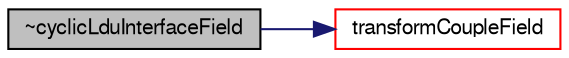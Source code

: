 digraph "~cyclicLduInterfaceField"
{
  bgcolor="transparent";
  edge [fontname="FreeSans",fontsize="10",labelfontname="FreeSans",labelfontsize="10"];
  node [fontname="FreeSans",fontsize="10",shape=record];
  rankdir="LR";
  Node10 [label="~cyclicLduInterfaceField",height=0.2,width=0.4,color="black", fillcolor="grey75", style="filled", fontcolor="black"];
  Node10 -> Node11 [color="midnightblue",fontsize="10",style="solid",fontname="FreeSans"];
  Node11 [label="transformCoupleField",height=0.2,width=0.4,color="red",URL="$a26866.html#af444eb11487cc65c3f7e9f29184aa5bc",tooltip="Transform given patch field. "];
}
